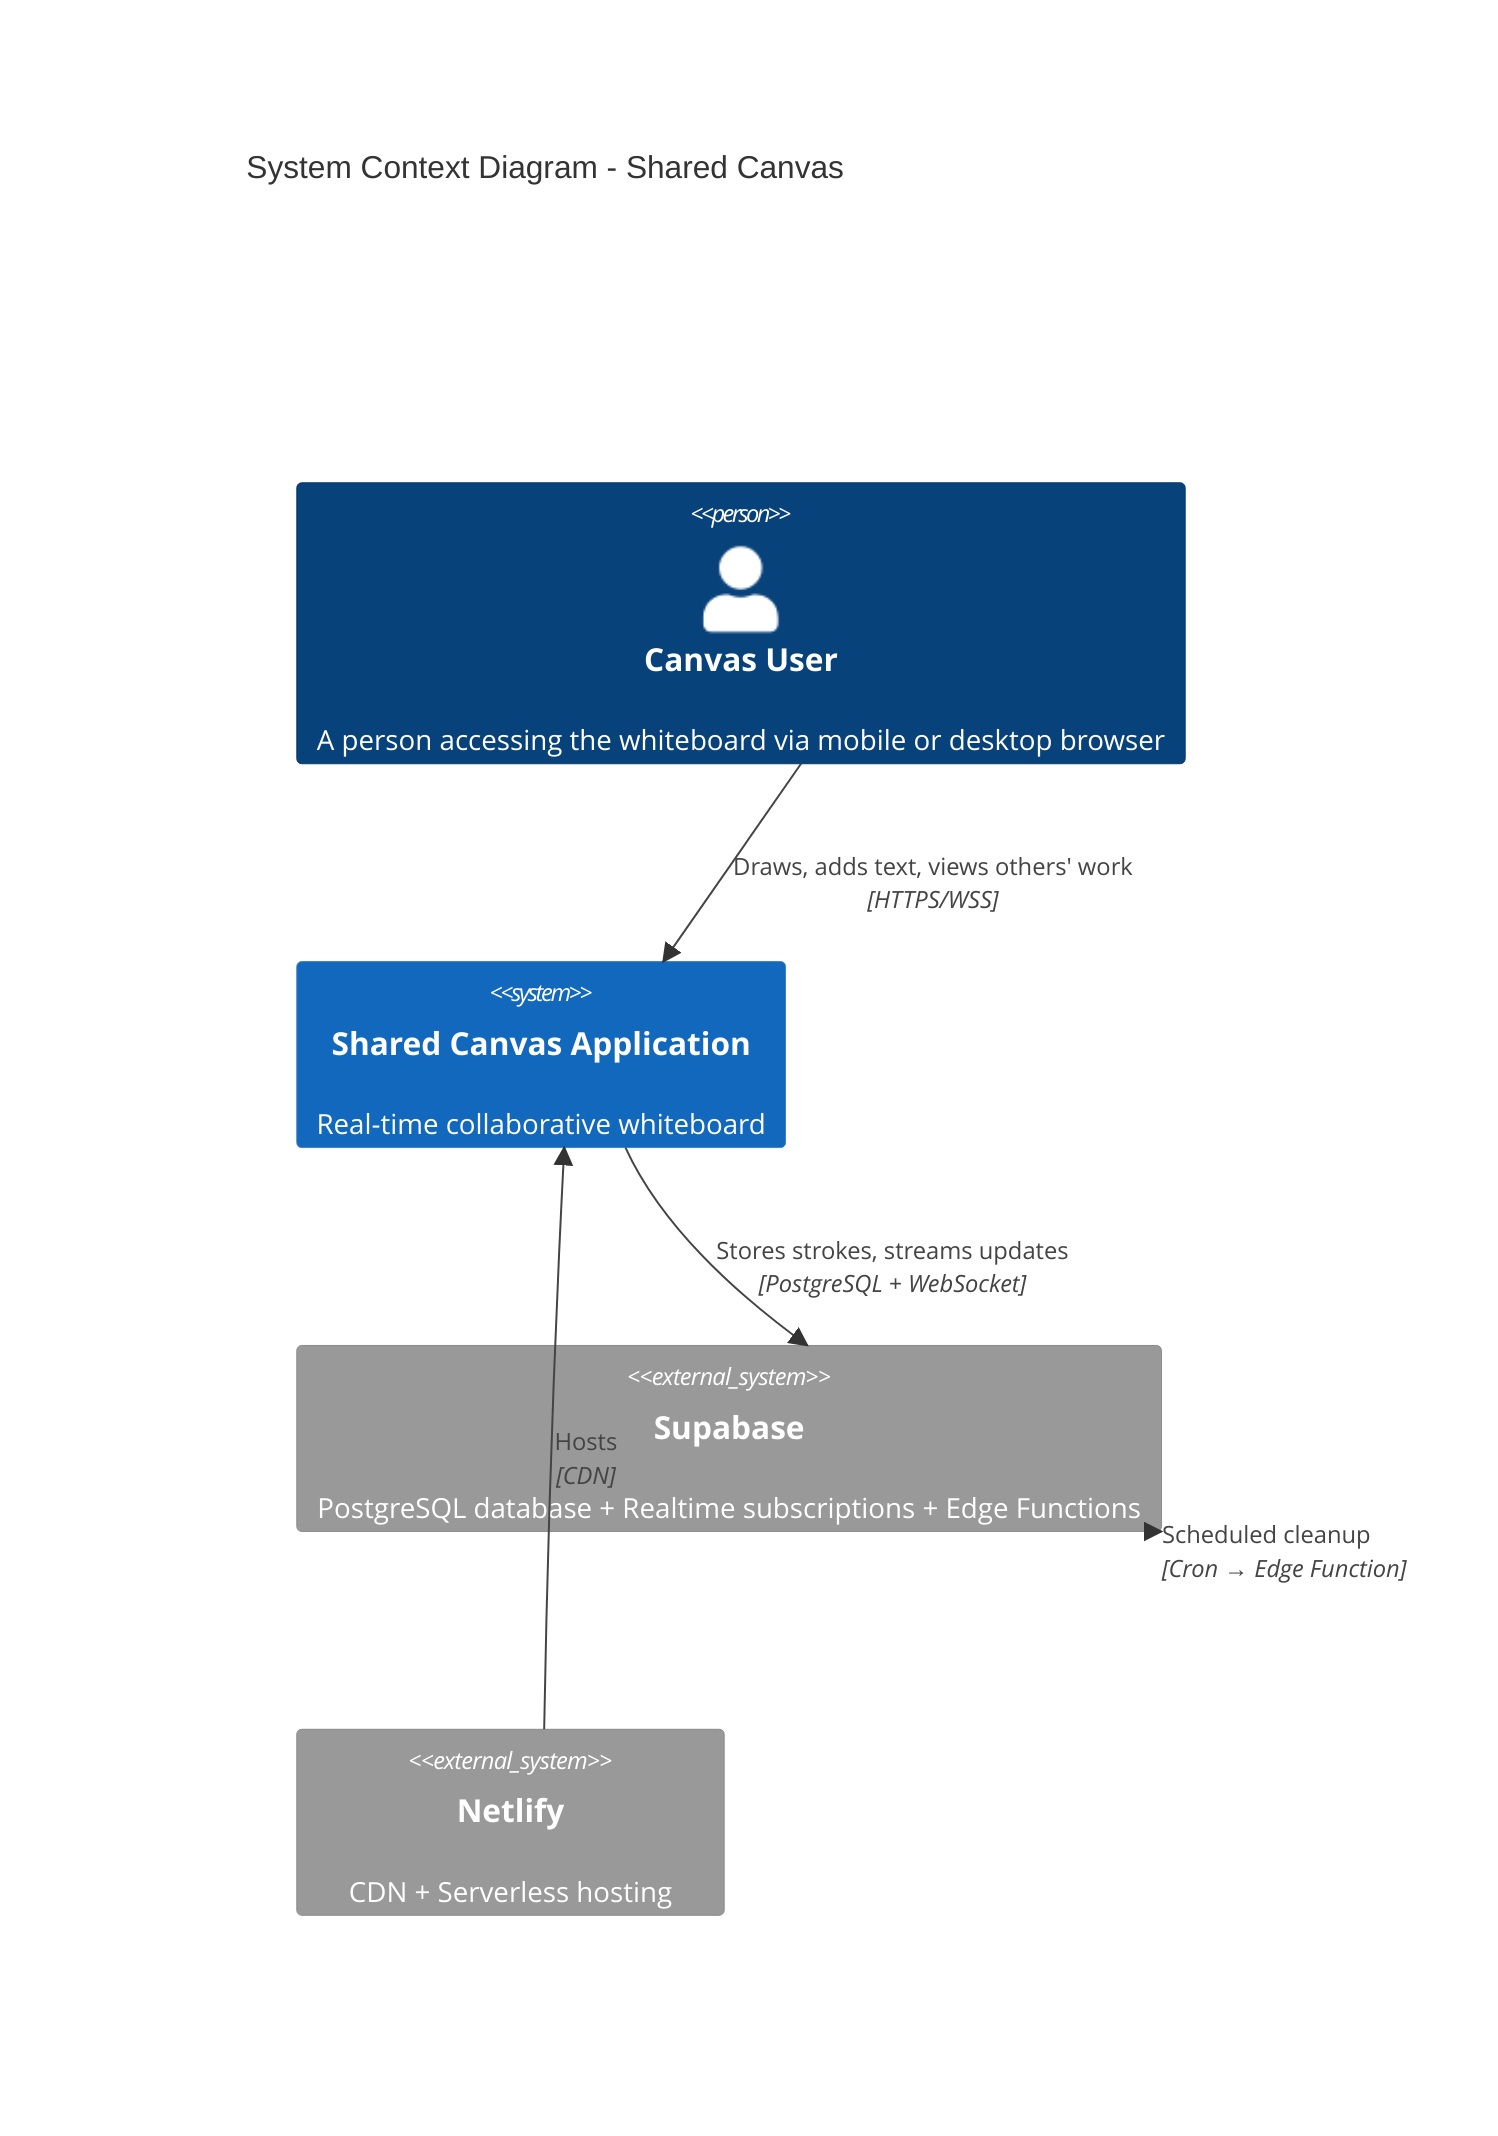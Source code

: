 C4Context
    title System Context Diagram - Shared Canvas

    Person(user, "Canvas User", "A person accessing the whiteboard via mobile or desktop browser")
    
    System(sharedCanvas, "Shared Canvas Application", "Real-time collaborative whiteboard")
    
    System_Ext(supabase, "Supabase", "PostgreSQL database + Realtime subscriptions + Edge Functions")
    System_Ext(netlify, "Netlify", "CDN + Serverless hosting")
    
    Rel(user, sharedCanvas, "Draws, adds text, views others' work", "HTTPS/WSS")
    Rel(sharedCanvas, supabase, "Stores strokes, streams updates", "PostgreSQL + WebSocket")
    Rel(netlify, sharedCanvas, "Hosts", "CDN")
    Rel(supabase, supabase, "Scheduled cleanup", "Cron → Edge Function")
    
    UpdateLayoutConfig($c4ShapeInRow="3", $c4BoundaryInRow="1")
